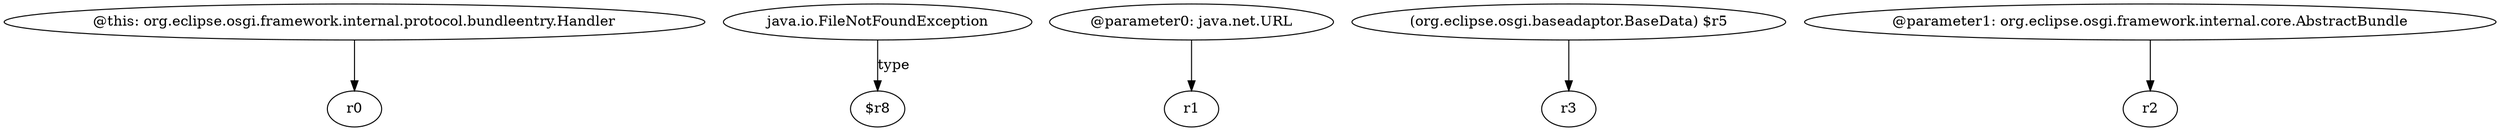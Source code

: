 digraph g {
0[label="@this: org.eclipse.osgi.framework.internal.protocol.bundleentry.Handler"]
1[label="r0"]
0->1[label=""]
2[label="java.io.FileNotFoundException"]
3[label="$r8"]
2->3[label="type"]
4[label="@parameter0: java.net.URL"]
5[label="r1"]
4->5[label=""]
6[label="(org.eclipse.osgi.baseadaptor.BaseData) $r5"]
7[label="r3"]
6->7[label=""]
8[label="@parameter1: org.eclipse.osgi.framework.internal.core.AbstractBundle"]
9[label="r2"]
8->9[label=""]
}
